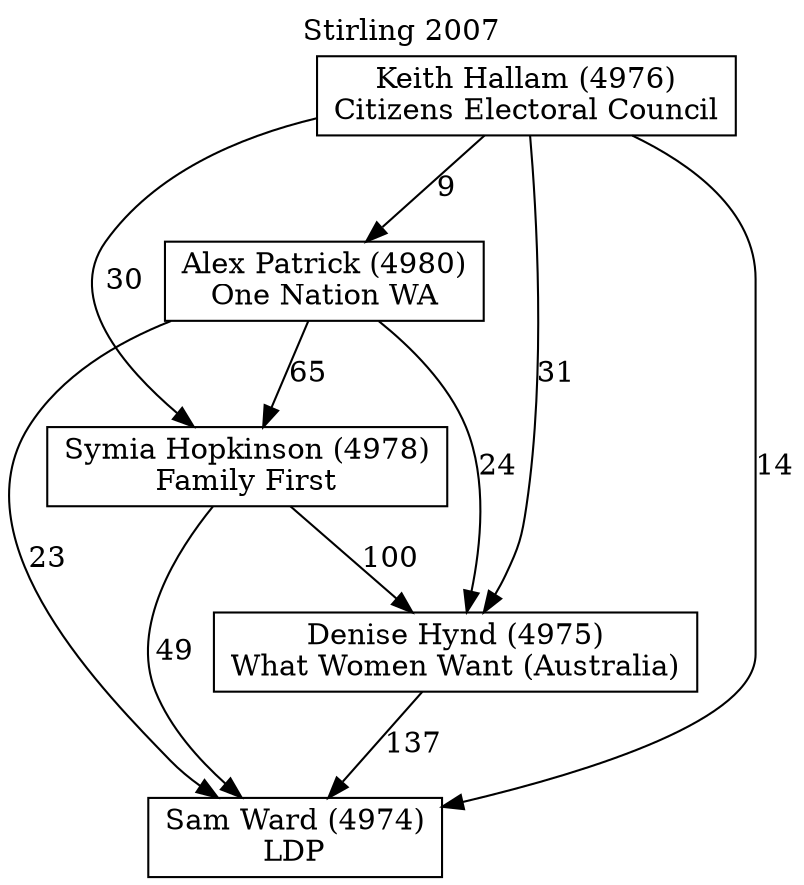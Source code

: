 // House preference flow
digraph "Sam Ward (4974)_Stirling_2007" {
	graph [label="Stirling 2007" labelloc=t mclimit=2]
	node [shape=box]
	"Sam Ward (4974)" [label="Sam Ward (4974)
LDP"]
	"Denise Hynd (4975)" [label="Denise Hynd (4975)
What Women Want (Australia)"]
	"Symia Hopkinson (4978)" [label="Symia Hopkinson (4978)
Family First"]
	"Alex Patrick (4980)" [label="Alex Patrick (4980)
One Nation WA"]
	"Keith Hallam (4976)" [label="Keith Hallam (4976)
Citizens Electoral Council"]
	"Denise Hynd (4975)" -> "Sam Ward (4974)" [label=137]
	"Symia Hopkinson (4978)" -> "Denise Hynd (4975)" [label=100]
	"Alex Patrick (4980)" -> "Symia Hopkinson (4978)" [label=65]
	"Keith Hallam (4976)" -> "Alex Patrick (4980)" [label=9]
	"Symia Hopkinson (4978)" -> "Sam Ward (4974)" [label=49]
	"Alex Patrick (4980)" -> "Sam Ward (4974)" [label=23]
	"Keith Hallam (4976)" -> "Sam Ward (4974)" [label=14]
	"Keith Hallam (4976)" -> "Symia Hopkinson (4978)" [label=30]
	"Alex Patrick (4980)" -> "Denise Hynd (4975)" [label=24]
	"Keith Hallam (4976)" -> "Denise Hynd (4975)" [label=31]
}
